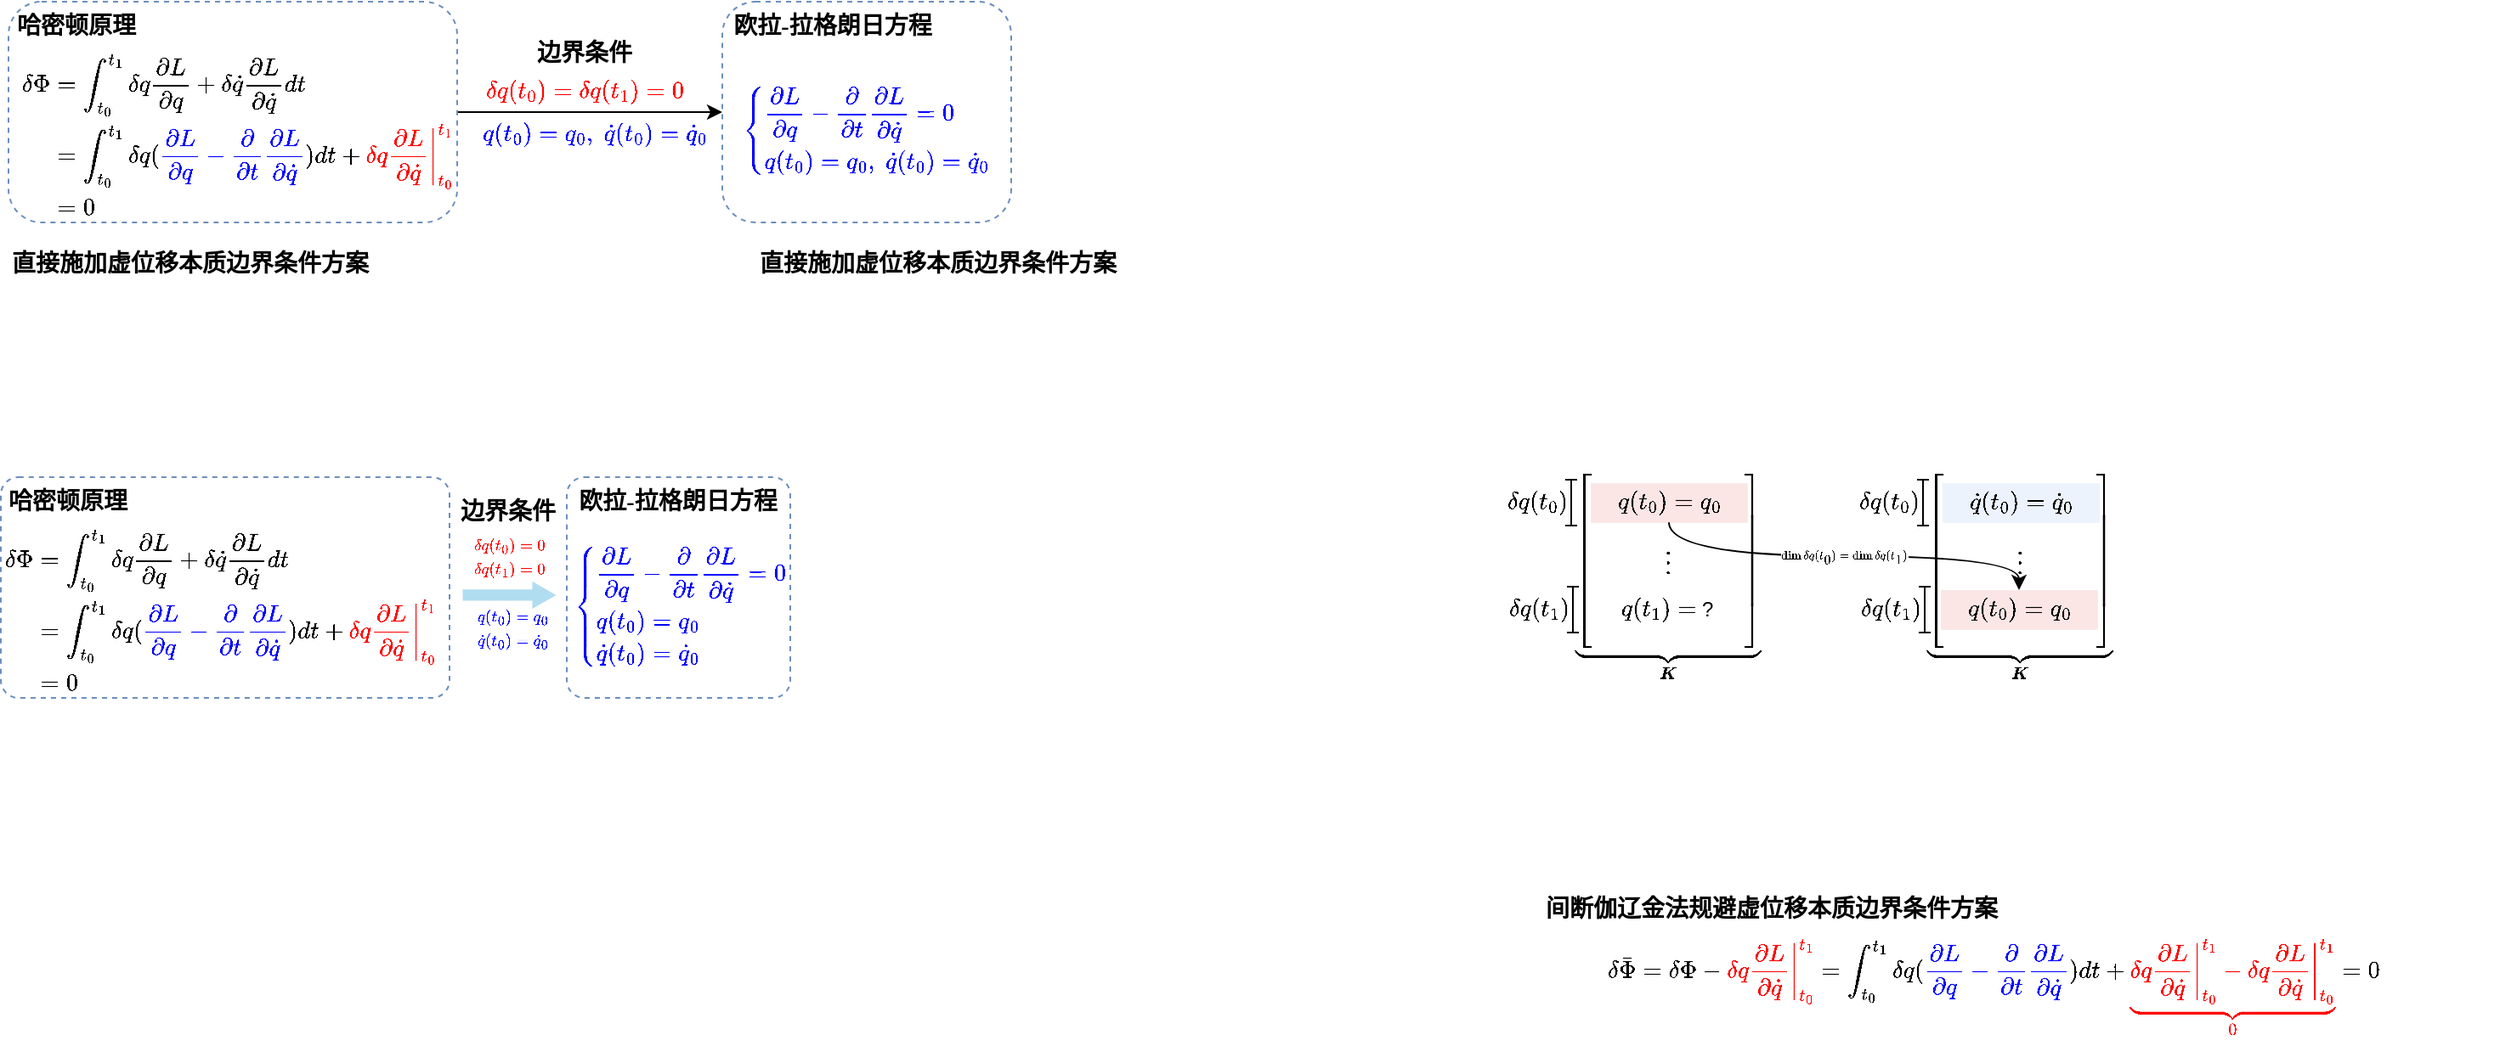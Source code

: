 <mxfile version="26.0.9">
  <diagram name="第 1 页" id="Z5SmqutZH8IfNpj86Ztt">
    <mxGraphModel dx="325" dy="674" grid="1" gridSize="10" guides="1" tooltips="1" connect="1" arrows="1" fold="1" page="1" pageScale="1" pageWidth="827" pageHeight="1169" math="1" shadow="0">
      <root>
        <mxCell id="0" />
        <mxCell id="1" parent="0" />
        <mxCell id="NiMjakg9qDZDY1O-CkYL-40" value="" style="rounded=1;html=1;labelBackgroundColor=none;textOpacity=0;dashed=1;fillColor=none;strokeColor=#6c8ebf;" vertex="1" parent="1">
          <mxGeometry x="1340" y="290" width="170" height="130" as="geometry" />
        </mxCell>
        <mxCell id="NiMjakg9qDZDY1O-CkYL-42" style="edgeStyle=orthogonalEdgeStyle;rounded=0;orthogonalLoop=1;jettySize=auto;html=1;exitX=1;exitY=0.5;exitDx=0;exitDy=0;entryX=0;entryY=0.5;entryDx=0;entryDy=0;" edge="1" parent="1" source="NiMjakg9qDZDY1O-CkYL-39" target="NiMjakg9qDZDY1O-CkYL-40">
          <mxGeometry relative="1" as="geometry" />
        </mxCell>
        <mxCell id="NiMjakg9qDZDY1O-CkYL-39" value="" style="rounded=1;html=1;labelBackgroundColor=none;textOpacity=0;fillColor=none;strokeColor=#6c8ebf;dashed=1;" vertex="1" parent="1">
          <mxGeometry x="920" y="290" width="264" height="130" as="geometry" />
        </mxCell>
        <mxCell id="NiMjakg9qDZDY1O-CkYL-1" value="$$\begin{split}\delta \Phi&amp;amp;=\int_{t_0}^{t_1} \delta q \frac{\partial L}{\partial q} + \delta \dot q \frac{\partial L}{\partial \dot q} dt\\ &amp;amp;=\int_{t_0}^{t_1} \delta q({\color{blue}\frac{\partial L}{\partial q} - \frac{\partial}{\partial t}\frac{\partial L}{\partial \dot q}}) dt&amp;nbsp;+ {\color{red}\delta q \left . \frac{\partial L}{\partial \dot&amp;nbsp;q}\right \vert_{t_0}^{t_1}}\\&amp;amp;=0\end{split}$$" style="text;html=1;align=center;verticalAlign=middle;whiteSpace=wrap;rounded=0;" vertex="1" parent="1">
          <mxGeometry x="929.5" y="320" width="250" height="100" as="geometry" />
        </mxCell>
        <mxCell id="NiMjakg9qDZDY1O-CkYL-3" value="哈密顿原理" style="text;html=1;align=center;verticalAlign=middle;whiteSpace=wrap;rounded=0;fontFamily=楷体_GB2312;fontStyle=1;fontSize=14;" vertex="1" parent="1">
          <mxGeometry x="919.5" y="290" width="80" height="30" as="geometry" />
        </mxCell>
        <mxCell id="NiMjakg9qDZDY1O-CkYL-4" value="欧拉-拉格朗日方程" style="text;html=1;align=center;verticalAlign=middle;whiteSpace=wrap;rounded=0;fontFamily=楷体_GB2312;fontStyle=1;fontSize=14;" vertex="1" parent="1">
          <mxGeometry x="1340" y="290" width="130" height="30" as="geometry" />
        </mxCell>
        <mxCell id="NiMjakg9qDZDY1O-CkYL-7" value="&lt;div&gt;&lt;span style=&quot;background-color: transparent; color: light-dark(rgb(0, 0, 0), rgb(255, 255, 255));&quot;&gt;$${\color{red}\delta q(t_0)=\delta q(t_1)=0}$$&lt;/span&gt;&lt;br&gt;&lt;/div&gt;" style="text;html=1;align=center;verticalAlign=middle;whiteSpace=wrap;rounded=0;" vertex="1" parent="1">
          <mxGeometry x="1194" y="330" width="130" height="40" as="geometry" />
        </mxCell>
        <mxCell id="NiMjakg9qDZDY1O-CkYL-8" value="边界条件" style="text;html=1;align=center;verticalAlign=middle;whiteSpace=wrap;rounded=0;fontFamily=楷体_GB2312;fontStyle=1;fontSize=14;" vertex="1" parent="1">
          <mxGeometry x="1229" y="306" width="60" height="30" as="geometry" />
        </mxCell>
        <mxCell id="NiMjakg9qDZDY1O-CkYL-10" value="$$\color{blue}\left \{\begin{split}&amp;amp;\frac{\partial L}{\partial q} - \frac{\partial}{\partial t}\frac{\partial L}{\partial \dot q}=0\\&amp;amp; q(t_0) = q_0,\;\dot q(t_0) = \dot q_0\end{split}\right .$$" style="text;html=1;align=center;verticalAlign=middle;whiteSpace=wrap;rounded=0;" vertex="1" parent="1">
          <mxGeometry x="1350" y="336" width="150" height="60" as="geometry" />
        </mxCell>
        <mxCell id="NiMjakg9qDZDY1O-CkYL-32" value="直接施加虚位移本质边界条件方案" style="text;html=1;align=center;verticalAlign=middle;whiteSpace=wrap;rounded=0;fontFamily=楷体_GB2312;fontStyle=1;fontSize=14;" vertex="1" parent="1">
          <mxGeometry x="920" y="430" width="214" height="30" as="geometry" />
        </mxCell>
        <mxCell id="NiMjakg9qDZDY1O-CkYL-33" value="间断伽辽金法规避虚位移本质边界条件方案" style="text;html=1;align=center;verticalAlign=middle;whiteSpace=wrap;rounded=0;fontFamily=楷体_GB2312;fontStyle=1;fontSize=14;" vertex="1" parent="1">
          <mxGeometry x="1822" y="810" width="271" height="30" as="geometry" />
        </mxCell>
        <mxCell id="NiMjakg9qDZDY1O-CkYL-35" value="$$\delta \bar \Phi=\delta \Phi - {\color{red}\delta q \left . \frac{\partial L}{\partial \dot&amp;nbsp;q}\right \vert_{t_0}^{t_1}} =\int_{t_0}^{t_1} \delta q({\color{blue}\frac{\partial L}{\partial q} - \frac{\partial}{\partial t}\frac{\partial L}{\partial \dot q}}) dt + {\color{red}\underbrace{\delta q \left . \frac{\partial L}{\partial \dot&amp;nbsp;q}\right \vert_{t_0}^{t_1}-\delta q \left . \frac{\partial L}{\partial \dot&amp;nbsp;q}\right \vert_{t_0}^{t_1}}_0} =0$$" style="text;html=1;align=center;verticalAlign=middle;whiteSpace=wrap;rounded=0;" vertex="1" parent="1">
          <mxGeometry x="1863" y="840" width="450" height="62" as="geometry" />
        </mxCell>
        <mxCell id="NiMjakg9qDZDY1O-CkYL-38" value="&lt;div&gt;&lt;span style=&quot;background-color: transparent; color: light-dark(rgb(0, 0, 0), rgb(255, 255, 255));&quot;&gt;$$ {\color{blue}q(t_0) = q_0,\;\dot q(t_0) = \dot q_0}$$&lt;/span&gt;&lt;br&gt;&lt;/div&gt;" style="text;html=1;align=center;verticalAlign=middle;whiteSpace=wrap;rounded=0;" vertex="1" parent="1">
          <mxGeometry x="1200" y="350" width="130" height="50" as="geometry" />
        </mxCell>
        <mxCell id="NiMjakg9qDZDY1O-CkYL-46" style="edgeStyle=orthogonalEdgeStyle;rounded=0;orthogonalLoop=1;jettySize=auto;html=1;exitX=0.5;exitY=1;exitDx=0;exitDy=0;entryX=0.5;entryY=0;entryDx=0;entryDy=0;curved=1;" edge="1" parent="1" source="NiMjakg9qDZDY1O-CkYL-34" target="NiMjakg9qDZDY1O-CkYL-13">
          <mxGeometry relative="1" as="geometry" />
        </mxCell>
        <mxCell id="NiMjakg9qDZDY1O-CkYL-58" value="&lt;font style=&quot;font-size: 6px;&quot;&gt;$$\dim \delta q(t_{0})=\dim \delta q(t_1)$$&lt;/font&gt;" style="edgeLabel;html=1;align=center;verticalAlign=middle;resizable=0;points=[];" vertex="1" connectable="0" parent="NiMjakg9qDZDY1O-CkYL-46">
          <mxGeometry x="0.001" relative="1" as="geometry">
            <mxPoint as="offset" />
          </mxGeometry>
        </mxCell>
        <mxCell id="NiMjakg9qDZDY1O-CkYL-47" value="直接施加虚位移本质边界条件方案" style="text;html=1;align=center;verticalAlign=middle;whiteSpace=wrap;rounded=0;fontFamily=楷体_GB2312;fontStyle=1;fontSize=14;" vertex="1" parent="1">
          <mxGeometry x="1360" y="430" width="214" height="30" as="geometry" />
        </mxCell>
        <mxCell id="NiMjakg9qDZDY1O-CkYL-59" value="$$\begin{split}\delta \Phi&amp;amp;=\int_{t_0}^{t_1} \delta q \frac{\partial L}{\partial q} + \delta \dot q \frac{\partial L}{\partial \dot q} dt\\ &amp;amp;=\int_{t_0}^{t_1} \delta q({\color{blue}\frac{\partial L}{\partial q} - \frac{\partial}{\partial t}\frac{\partial L}{\partial \dot q}}) dt&amp;nbsp;+ {\color{red}\delta q \left . \frac{\partial L}{\partial \dot&amp;nbsp;q}\right \vert_{t_0}^{t_1}}\\&amp;amp;=0\end{split}$$" style="text;html=1;align=center;verticalAlign=middle;whiteSpace=wrap;rounded=0;" vertex="1" parent="1">
          <mxGeometry x="919.5" y="600" width="250" height="100" as="geometry" />
        </mxCell>
        <mxCell id="NiMjakg9qDZDY1O-CkYL-60" value="&lt;div&gt;&lt;span style=&quot;background-color: transparent; color: light-dark(rgb(0, 0, 0), rgb(255, 255, 255));&quot;&gt;$${\color{red}\delta q(t_1)=0}$$&lt;/span&gt;&lt;br&gt;&lt;/div&gt;" style="text;html=1;align=center;verticalAlign=middle;whiteSpace=wrap;rounded=0;fontSize=8;" vertex="1" parent="1">
          <mxGeometry x="1189.5" y="616" width="49" height="26" as="geometry" />
        </mxCell>
        <mxCell id="NiMjakg9qDZDY1O-CkYL-61" value="&lt;div&gt;&lt;span style=&quot;background-color: transparent; color: light-dark(rgb(0, 0, 0), rgb(255, 255, 255));&quot;&gt;$$ {\color{blue}\dot q(t_0) = \dot q_0}$$&lt;/span&gt;&lt;br&gt;&lt;/div&gt;" style="text;html=1;align=center;verticalAlign=middle;whiteSpace=wrap;rounded=0;fontSize=8;" vertex="1" parent="1">
          <mxGeometry x="1189.5" y="656" width="54.25" height="30" as="geometry" />
        </mxCell>
        <mxCell id="NiMjakg9qDZDY1O-CkYL-62" value="" style="rounded=1;html=1;labelBackgroundColor=none;textOpacity=0;fillColor=none;strokeColor=#6c8ebf;dashed=1;arcSize=8;" vertex="1" parent="1">
          <mxGeometry x="915.5" y="570" width="264" height="130" as="geometry" />
        </mxCell>
        <mxCell id="NiMjakg9qDZDY1O-CkYL-63" value="哈密顿原理" style="text;html=1;align=center;verticalAlign=middle;whiteSpace=wrap;rounded=0;fontFamily=楷体_GB2312;fontStyle=1;fontSize=14;" vertex="1" parent="1">
          <mxGeometry x="915" y="570" width="80" height="30" as="geometry" />
        </mxCell>
        <mxCell id="NiMjakg9qDZDY1O-CkYL-67" value="" style="shape=flexArrow;endArrow=classic;html=1;rounded=0;endWidth=8.519;endSize=4.35;fillColor=#b1ddf0;strokeColor=none;width=6.667;" edge="1" parent="1">
          <mxGeometry width="50" height="50" relative="1" as="geometry">
            <mxPoint x="1186.75" y="639.44" as="sourcePoint" />
            <mxPoint x="1242.75" y="639.44" as="targetPoint" />
            <Array as="points">
              <mxPoint x="1222.75" y="639.44" />
            </Array>
          </mxGeometry>
        </mxCell>
        <mxCell id="NiMjakg9qDZDY1O-CkYL-69" value="" style="rounded=1;html=1;labelBackgroundColor=none;textOpacity=0;dashed=1;fillColor=none;strokeColor=#6c8ebf;arcSize=8;" vertex="1" parent="1">
          <mxGeometry x="1248.5" y="570" width="131.5" height="130" as="geometry" />
        </mxCell>
        <mxCell id="NiMjakg9qDZDY1O-CkYL-70" value="欧拉-拉格朗日方程" style="text;html=1;align=center;verticalAlign=middle;whiteSpace=wrap;rounded=0;fontFamily=楷体_GB2312;fontStyle=1;fontSize=14;" vertex="1" parent="1">
          <mxGeometry x="1248.5" y="570" width="130" height="30" as="geometry" />
        </mxCell>
        <mxCell id="NiMjakg9qDZDY1O-CkYL-71" value="$$\color{blue}\left \{\begin{split}&amp;amp;\frac{\partial L}{\partial q} - \frac{\partial}{\partial t}\frac{\partial L}{\partial \dot q}=0\\&amp;amp; q(t_0) = q_0\\&amp;amp;\dot q(t_0) = \dot q_0\end{split}\right .$$" style="text;html=1;align=center;verticalAlign=middle;whiteSpace=wrap;rounded=0;" vertex="1" parent="1">
          <mxGeometry x="1250" y="616" width="130" height="60" as="geometry" />
        </mxCell>
        <mxCell id="NiMjakg9qDZDY1O-CkYL-72" value="边界条件" style="text;html=1;align=center;verticalAlign=middle;whiteSpace=wrap;rounded=0;fontFamily=楷体_GB2312;fontStyle=1;fontSize=14;" vertex="1" parent="1">
          <mxGeometry x="1184" y="576" width="60" height="30" as="geometry" />
        </mxCell>
        <mxCell id="NiMjakg9qDZDY1O-CkYL-73" value="&lt;div&gt;&lt;span style=&quot;background-color: transparent; color: light-dark(rgb(0, 0, 0), rgb(255, 255, 255));&quot;&gt;$$ {\color{blue}q(t_0) = q_0}$$&lt;/span&gt;&lt;br&gt;&lt;/div&gt;" style="text;html=1;align=center;verticalAlign=middle;whiteSpace=wrap;rounded=0;fontSize=8;" vertex="1" parent="1">
          <mxGeometry x="1189.5" y="642" width="54.25" height="30" as="geometry" />
        </mxCell>
        <mxCell id="NiMjakg9qDZDY1O-CkYL-74" value="&lt;div&gt;&lt;span style=&quot;background-color: transparent; color: light-dark(rgb(0, 0, 0), rgb(255, 255, 255));&quot;&gt;$${\color{red}\delta q(t_0)=0}$$&lt;/span&gt;&lt;br&gt;&lt;/div&gt;" style="text;html=1;align=center;verticalAlign=middle;whiteSpace=wrap;rounded=0;fontSize=8;" vertex="1" parent="1">
          <mxGeometry x="1179.5" y="600" width="69" height="30" as="geometry" />
        </mxCell>
        <mxCell id="NiMjakg9qDZDY1O-CkYL-11" value="$$\underbrace{\begin{bmatrix}\\&amp;amp;&amp;amp;&amp;amp;&amp;amp;&amp;amp;&amp;amp;\\&amp;amp;&amp;amp;&amp;amp;\vdots&amp;amp;&amp;amp;&amp;amp;\\&amp;amp;&amp;amp;&amp;amp;&amp;amp;&amp;amp;&amp;amp;\\&amp;amp;&amp;amp;&amp;amp;&amp;amp;&amp;amp;&amp;amp;\end{bmatrix}}_{\boldsymbol K}$$" style="text;html=1;align=center;verticalAlign=middle;whiteSpace=wrap;rounded=0;" vertex="1" parent="1">
          <mxGeometry x="1832" y="565.5" width="130" height="127" as="geometry" />
        </mxCell>
        <mxCell id="NiMjakg9qDZDY1O-CkYL-20" value="" style="group" vertex="1" connectable="0" parent="1">
          <mxGeometry x="1791" y="633" width="60" height="30" as="geometry" />
        </mxCell>
        <mxCell id="NiMjakg9qDZDY1O-CkYL-18" value="$$\delta q(t_1)$$" style="text;html=1;align=center;verticalAlign=middle;whiteSpace=wrap;rounded=0;" vertex="1" parent="NiMjakg9qDZDY1O-CkYL-20">
          <mxGeometry width="60" height="30" as="geometry" />
        </mxCell>
        <mxCell id="NiMjakg9qDZDY1O-CkYL-19" value="" style="shape=crossbar;whiteSpace=wrap;html=1;rounded=1;direction=south;" vertex="1" parent="NiMjakg9qDZDY1O-CkYL-20">
          <mxGeometry x="46" y="1.5" width="7" height="27" as="geometry" />
        </mxCell>
        <mxCell id="NiMjakg9qDZDY1O-CkYL-21" value="" style="group" vertex="1" connectable="0" parent="1">
          <mxGeometry x="1790" y="570" width="60" height="30" as="geometry" />
        </mxCell>
        <mxCell id="NiMjakg9qDZDY1O-CkYL-16" value="" style="shape=crossbar;whiteSpace=wrap;html=1;rounded=1;direction=south;" vertex="1" parent="NiMjakg9qDZDY1O-CkYL-21">
          <mxGeometry x="46" y="1.5" width="7" height="27" as="geometry" />
        </mxCell>
        <mxCell id="NiMjakg9qDZDY1O-CkYL-17" value="$$\delta q(t_0)$$" style="text;html=1;align=center;verticalAlign=middle;whiteSpace=wrap;rounded=0;" vertex="1" parent="NiMjakg9qDZDY1O-CkYL-21">
          <mxGeometry width="60" height="30" as="geometry" />
        </mxCell>
        <mxCell id="NiMjakg9qDZDY1O-CkYL-34" value="$$q(t_0)=q_0$$" style="rounded=0;whiteSpace=wrap;html=1;fillColor=#f8cecc;strokeColor=#b85450;strokeWidth=0;opacity=50;" vertex="1" parent="1">
          <mxGeometry x="1851" y="573.5" width="92" height="23" as="geometry" />
        </mxCell>
        <mxCell id="NiMjakg9qDZDY1O-CkYL-43" value="\(q(t_1)=\) ?" style="text;html=1;align=center;verticalAlign=middle;whiteSpace=wrap;rounded=0;" vertex="1" parent="1">
          <mxGeometry x="1854" y="633" width="84" height="30" as="geometry" />
        </mxCell>
        <mxCell id="NiMjakg9qDZDY1O-CkYL-26" value="" style="group" vertex="1" connectable="0" parent="1">
          <mxGeometry x="1998" y="633" width="60" height="30" as="geometry" />
        </mxCell>
        <mxCell id="NiMjakg9qDZDY1O-CkYL-27" value="$$\delta q(t_1)$$" style="text;html=1;align=center;verticalAlign=middle;whiteSpace=wrap;rounded=0;" vertex="1" parent="NiMjakg9qDZDY1O-CkYL-26">
          <mxGeometry width="60" height="30" as="geometry" />
        </mxCell>
        <mxCell id="NiMjakg9qDZDY1O-CkYL-28" value="" style="shape=crossbar;whiteSpace=wrap;html=1;rounded=1;direction=south;" vertex="1" parent="NiMjakg9qDZDY1O-CkYL-26">
          <mxGeometry x="46" y="1.5" width="7" height="27" as="geometry" />
        </mxCell>
        <mxCell id="NiMjakg9qDZDY1O-CkYL-29" value="" style="group" vertex="1" connectable="0" parent="1">
          <mxGeometry x="1997" y="570" width="60" height="30" as="geometry" />
        </mxCell>
        <mxCell id="NiMjakg9qDZDY1O-CkYL-30" value="" style="shape=crossbar;whiteSpace=wrap;html=1;rounded=1;direction=south;" vertex="1" parent="NiMjakg9qDZDY1O-CkYL-29">
          <mxGeometry x="46" y="1.5" width="7" height="27" as="geometry" />
        </mxCell>
        <mxCell id="NiMjakg9qDZDY1O-CkYL-31" value="$$\delta q(t_0)$$" style="text;html=1;align=center;verticalAlign=middle;whiteSpace=wrap;rounded=0;" vertex="1" parent="NiMjakg9qDZDY1O-CkYL-29">
          <mxGeometry width="60" height="30" as="geometry" />
        </mxCell>
        <mxCell id="NiMjakg9qDZDY1O-CkYL-13" value="&lt;meta charset=&quot;utf-8&quot;&gt;&lt;span style=&quot;color: rgb(0, 0, 0); font-family: Helvetica; font-size: 12px; font-style: normal; font-variant-ligatures: normal; font-variant-caps: normal; font-weight: 400; letter-spacing: normal; orphans: 2; text-align: center; text-indent: 0px; text-transform: none; widows: 2; word-spacing: 0px; -webkit-text-stroke-width: 0px; white-space: normal; background-color: rgb(251, 251, 251); text-decoration-thickness: initial; text-decoration-style: initial; text-decoration-color: initial; display: inline !important; float: none;&quot;&gt;$$q(t_0)=q_0$$&lt;/span&gt;" style="rounded=0;whiteSpace=wrap;html=1;fillColor=#f8cecc;strokeColor=#b85450;strokeWidth=0;opacity=50;" vertex="1" parent="1">
          <mxGeometry x="2057" y="636.5" width="92" height="23" as="geometry" />
        </mxCell>
        <mxCell id="NiMjakg9qDZDY1O-CkYL-9" value="$$\dot q(t_0)=\dot q_0$$" style="rounded=0;whiteSpace=wrap;html=1;fillColor=#dae8fc;strokeColor=#6c8ebf;strokeWidth=0;opacity=50;" vertex="1" parent="1">
          <mxGeometry x="2058" y="573.5" width="92" height="23" as="geometry" />
        </mxCell>
        <mxCell id="NiMjakg9qDZDY1O-CkYL-75" value="$$\underbrace{\begin{bmatrix}\\&amp;amp;&amp;amp;&amp;amp;&amp;amp;&amp;amp;&amp;amp;\\&amp;amp;&amp;amp;&amp;amp;\vdots&amp;amp;&amp;amp;&amp;amp;\\&amp;amp;&amp;amp;&amp;amp;&amp;amp;&amp;amp;&amp;amp;\\&amp;amp;&amp;amp;&amp;amp;&amp;amp;&amp;amp;&amp;amp;\end{bmatrix}}_{\boldsymbol K}$$" style="text;html=1;align=center;verticalAlign=middle;whiteSpace=wrap;rounded=0;" vertex="1" parent="1">
          <mxGeometry x="2039" y="565.5" width="130" height="127" as="geometry" />
        </mxCell>
      </root>
    </mxGraphModel>
  </diagram>
</mxfile>

